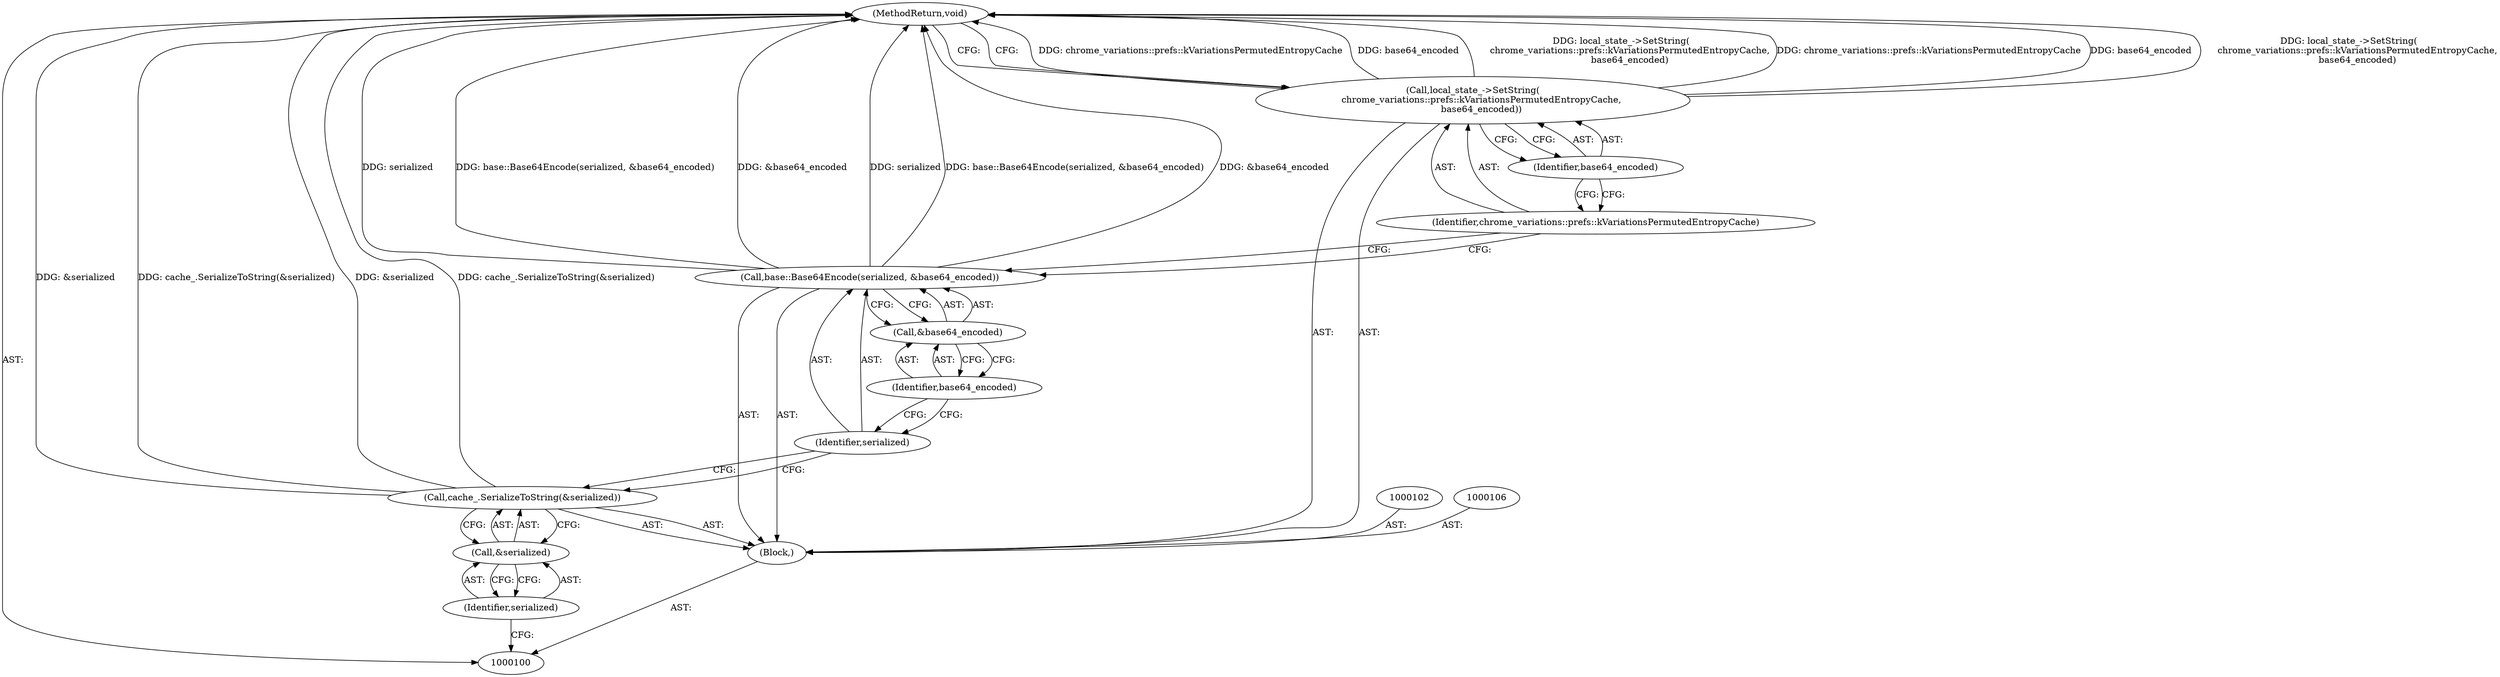 digraph "0_Chrome_7cb8e1ae121cf6b14aa0a59cc708de630c0ef965_6" {
"1000114" [label="(MethodReturn,void)"];
"1000101" [label="(Block,)"];
"1000103" [label="(Call,cache_.SerializeToString(&serialized))"];
"1000104" [label="(Call,&serialized)"];
"1000105" [label="(Identifier,serialized)"];
"1000108" [label="(Identifier,serialized)"];
"1000107" [label="(Call,base::Base64Encode(serialized, &base64_encoded))"];
"1000109" [label="(Call,&base64_encoded)"];
"1000110" [label="(Identifier,base64_encoded)"];
"1000111" [label="(Call,local_state_->SetString(\n      chrome_variations::prefs::kVariationsPermutedEntropyCache,\n      base64_encoded))"];
"1000112" [label="(Identifier,chrome_variations::prefs::kVariationsPermutedEntropyCache)"];
"1000113" [label="(Identifier,base64_encoded)"];
"1000114" -> "1000100"  [label="AST: "];
"1000114" -> "1000111"  [label="CFG: "];
"1000107" -> "1000114"  [label="DDG: serialized"];
"1000107" -> "1000114"  [label="DDG: base::Base64Encode(serialized, &base64_encoded)"];
"1000107" -> "1000114"  [label="DDG: &base64_encoded"];
"1000103" -> "1000114"  [label="DDG: &serialized"];
"1000103" -> "1000114"  [label="DDG: cache_.SerializeToString(&serialized)"];
"1000111" -> "1000114"  [label="DDG: chrome_variations::prefs::kVariationsPermutedEntropyCache"];
"1000111" -> "1000114"  [label="DDG: base64_encoded"];
"1000111" -> "1000114"  [label="DDG: local_state_->SetString(\n      chrome_variations::prefs::kVariationsPermutedEntropyCache,\n      base64_encoded)"];
"1000101" -> "1000100"  [label="AST: "];
"1000102" -> "1000101"  [label="AST: "];
"1000103" -> "1000101"  [label="AST: "];
"1000106" -> "1000101"  [label="AST: "];
"1000107" -> "1000101"  [label="AST: "];
"1000111" -> "1000101"  [label="AST: "];
"1000103" -> "1000101"  [label="AST: "];
"1000103" -> "1000104"  [label="CFG: "];
"1000104" -> "1000103"  [label="AST: "];
"1000108" -> "1000103"  [label="CFG: "];
"1000103" -> "1000114"  [label="DDG: &serialized"];
"1000103" -> "1000114"  [label="DDG: cache_.SerializeToString(&serialized)"];
"1000104" -> "1000103"  [label="AST: "];
"1000104" -> "1000105"  [label="CFG: "];
"1000105" -> "1000104"  [label="AST: "];
"1000103" -> "1000104"  [label="CFG: "];
"1000105" -> "1000104"  [label="AST: "];
"1000105" -> "1000100"  [label="CFG: "];
"1000104" -> "1000105"  [label="CFG: "];
"1000108" -> "1000107"  [label="AST: "];
"1000108" -> "1000103"  [label="CFG: "];
"1000110" -> "1000108"  [label="CFG: "];
"1000107" -> "1000101"  [label="AST: "];
"1000107" -> "1000109"  [label="CFG: "];
"1000108" -> "1000107"  [label="AST: "];
"1000109" -> "1000107"  [label="AST: "];
"1000112" -> "1000107"  [label="CFG: "];
"1000107" -> "1000114"  [label="DDG: serialized"];
"1000107" -> "1000114"  [label="DDG: base::Base64Encode(serialized, &base64_encoded)"];
"1000107" -> "1000114"  [label="DDG: &base64_encoded"];
"1000109" -> "1000107"  [label="AST: "];
"1000109" -> "1000110"  [label="CFG: "];
"1000110" -> "1000109"  [label="AST: "];
"1000107" -> "1000109"  [label="CFG: "];
"1000110" -> "1000109"  [label="AST: "];
"1000110" -> "1000108"  [label="CFG: "];
"1000109" -> "1000110"  [label="CFG: "];
"1000111" -> "1000101"  [label="AST: "];
"1000111" -> "1000113"  [label="CFG: "];
"1000112" -> "1000111"  [label="AST: "];
"1000113" -> "1000111"  [label="AST: "];
"1000114" -> "1000111"  [label="CFG: "];
"1000111" -> "1000114"  [label="DDG: chrome_variations::prefs::kVariationsPermutedEntropyCache"];
"1000111" -> "1000114"  [label="DDG: base64_encoded"];
"1000111" -> "1000114"  [label="DDG: local_state_->SetString(\n      chrome_variations::prefs::kVariationsPermutedEntropyCache,\n      base64_encoded)"];
"1000112" -> "1000111"  [label="AST: "];
"1000112" -> "1000107"  [label="CFG: "];
"1000113" -> "1000112"  [label="CFG: "];
"1000113" -> "1000111"  [label="AST: "];
"1000113" -> "1000112"  [label="CFG: "];
"1000111" -> "1000113"  [label="CFG: "];
}
